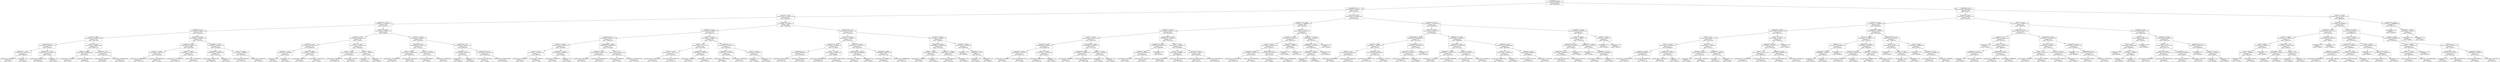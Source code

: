 digraph Tree {
node [shape=box, fontname="helvetica"] ;
edge [fontname="helvetica"] ;
0 [label="OverallQual <= 7.5\nsquared_error = 6306788585.349\nsamples = 1460\nvalue = 180921.196"] ;
1 [label="OverallQual <= 6.5\nsquared_error = 2426928665.05\nsamples = 1231\nvalue = 157832.433"] ;
0 -> 1 [labeldistance=2.5, labelangle=45, headlabel="True"] ;
2 [label="GrLivArea <= 1378.5\nsquared_error = 1411538921.037\nsamples = 912\nvalue = 140383.976"] ;
1 -> 2 ;
3 [label="TotalBsmtSF <= 1007.5\nsquared_error = 837746927.031\nsamples = 564\nvalue = 124907.778"] ;
2 -> 3 ;
4 [label="OverallQual <= 4.5\nsquared_error = 641983560.06\nsamples = 376\nvalue = 113919.918"] ;
3 -> 4 ;
5 [label="GrLivArea <= 808.0\nsquared_error = 606151582.989\nsamples = 105\nvalue = 94173.962"] ;
4 -> 5 ;
6 [label="OverallCond <= 4.5\nsquared_error = 390252613.514\nsamples = 22\nvalue = 70791.409"] ;
5 -> 6 ;
7 [label="MSSubClass <= 105.0\nsquared_error = 213337333.472\nsamples = 6\nvalue = 53685.167"] ;
6 -> 7 ;
8 [label="squared_error = 89811891.36\nsamples = 5\nvalue = 48422.2"] ;
7 -> 8 ;
9 [label="squared_error = 0.0\nsamples = 1\nvalue = 80000.0"] ;
7 -> 9 ;
10 [label="OpenPorchSF <= 318.0\nsquared_error = 305711835.938\nsamples = 16\nvalue = 77206.25"] ;
6 -> 10 ;
11 [label="squared_error = 198816622.222\nsamples = 15\nvalue = 80026.667"] ;
10 -> 11 ;
12 [label="squared_error = 0.0\nsamples = 1\nvalue = 34900.0"] ;
10 -> 12 ;
13 [label="1stFlrSF <= 675.5\nsquared_error = 480045238.888\nsamples = 83\nvalue = 100371.747"] ;
5 -> 13 ;
14 [label="YearBuilt <= 1935.5\nsquared_error = 370868888.889\nsamples = 9\nvalue = 70100.0"] ;
13 -> 14 ;
15 [label="squared_error = 57980000.0\nsamples = 3\nvalue = 44300.0"] ;
14 -> 15 ;
16 [label="squared_error = 28083333.333\nsamples = 6\nvalue = 83000.0"] ;
14 -> 16 ;
17 [label="OverallCond <= 4.5\nsquared_error = 368317077.058\nsamples = 74\nvalue = 104053.446"] ;
13 -> 17 ;
18 [label="squared_error = 331394900.0\nsamples = 20\nvalue = 88690.0"] ;
17 -> 18 ;
19 [label="squared_error = 262193432.904\nsamples = 54\nvalue = 109743.611"] ;
17 -> 19 ;
20 [label="BsmtFinSF1 <= 491.0\nsquared_error = 446265061.759\nsamples = 271\nvalue = 121570.565"] ;
4 -> 20 ;
21 [label="GarageArea <= 522.5\nsquared_error = 407048010.012\nsamples = 168\nvalue = 113836.488"] ;
20 -> 21 ;
22 [label="GrLivArea <= 1199.0\nsquared_error = 355472424.54\nsamples = 142\nvalue = 110320.049"] ;
21 -> 22 ;
23 [label="squared_error = 319956083.304\nsamples = 97\nvalue = 105011.784"] ;
22 -> 23 ;
24 [label="squared_error = 240365948.792\nsamples = 45\nvalue = 121762.311"] ;
22 -> 24 ;
25 [label="YearBuilt <= 1976.5\nsquared_error = 252357872.226\nsamples = 26\nvalue = 133041.654"] ;
21 -> 25 ;
26 [label="squared_error = 131241269.841\nsamples = 21\nvalue = 127683.333"] ;
25 -> 26 ;
27 [label="squared_error = 133986286.24\nsamples = 5\nvalue = 155546.6"] ;
25 -> 27 ;
28 [label="GarageArea <= 415.0\nsquared_error = 253533587.767\nsamples = 103\nvalue = 134185.369"] ;
20 -> 28 ;
29 [label="EnclosedPorch <= 195.0\nsquared_error = 251082399.409\nsamples = 47\nvalue = 124644.319"] ;
28 -> 29 ;
30 [label="squared_error = 170437603.97\nsamples = 46\nvalue = 125997.826"] ;
29 -> 30 ;
31 [label="squared_error = 0.0\nsamples = 1\nvalue = 62383.0"] ;
29 -> 31 ;
32 [label="LotArea <= 13355.0\nsquared_error = 115066560.427\nsamples = 56\nvalue = 142193.036"] ;
28 -> 32 ;
33 [label="squared_error = 82010694.194\nsamples = 52\nvalue = 140775.192"] ;
32 -> 33 ;
34 [label="squared_error = 178921875.0\nsamples = 4\nvalue = 160625.0"] ;
32 -> 34 ;
35 [label="YearBuilt <= 1958.5\nsquared_error = 504875149.154\nsamples = 188\nvalue = 146883.5"] ;
3 -> 35 ;
36 [label="LotFrontage <= 68.5\nsquared_error = 382140219.44\nsamples = 50\nvalue = 131856.6"] ;
35 -> 36 ;
37 [label="OverallCond <= 4.5\nsquared_error = 422186794.136\nsamples = 18\nvalue = 116404.444"] ;
36 -> 37 ;
38 [label="BsmtFinSF1 <= 123.5\nsquared_error = 156250000.0\nsamples = 2\nvalue = 72500.0"] ;
37 -> 38 ;
39 [label="squared_error = 0.0\nsamples = 1\nvalue = 60000.0"] ;
38 -> 39 ;
40 [label="squared_error = 0.0\nsamples = 1\nvalue = 85000.0"] ;
38 -> 40 ;
41 [label="YearBuilt <= 1949.0\nsquared_error = 184360109.375\nsamples = 16\nvalue = 121892.5"] ;
37 -> 41 ;
42 [label="squared_error = 40637075.0\nsamples = 8\nvalue = 112685.0"] ;
41 -> 42 ;
43 [label="squared_error = 158527031.25\nsamples = 8\nvalue = 131100.0"] ;
41 -> 43 ;
44 [label="2ndFlrSF <= 110.0\nsquared_error = 149758356.934\nsamples = 32\nvalue = 140548.438"] ;
36 -> 44 ;
45 [label="MiscVal <= 700.0\nsquared_error = 104545747.222\nsamples = 30\nvalue = 142368.333"] ;
44 -> 45 ;
46 [label="squared_error = 76303300.383\nsamples = 28\nvalue = 140826.786"] ;
45 -> 46 ;
47 [label="squared_error = 902500.0\nsamples = 2\nvalue = 163950.0"] ;
45 -> 47 ;
48 [label="1stFlrSF <= 926.0\nsquared_error = 33062500.0\nsamples = 2\nvalue = 113250.0"] ;
44 -> 48 ;
49 [label="squared_error = 0.0\nsamples = 1\nvalue = 107500.0"] ;
48 -> 49 ;
50 [label="squared_error = 0.0\nsamples = 1\nvalue = 119000.0"] ;
48 -> 50 ;
51 [label="GrLivArea <= 1151.0\nsquared_error = 437887038.101\nsamples = 138\nvalue = 152328.029"] ;
35 -> 51 ;
52 [label="LotFrontage <= 88.5\nsquared_error = 261355273.438\nsamples = 72\nvalue = 142543.75"] ;
51 -> 52 ;
53 [label="LotArea <= 9636.0\nsquared_error = 204733386.678\nsamples = 68\nvalue = 144035.294"] ;
52 -> 53 ;
54 [label="squared_error = 175918039.481\nsamples = 43\nvalue = 139419.767"] ;
53 -> 54 ;
55 [label="squared_error = 154631424.0\nsamples = 25\nvalue = 151974.0"] ;
53 -> 55 ;
56 [label="GrLivArea <= 1107.0\nsquared_error = 543167968.75\nsamples = 4\nvalue = 117187.5"] ;
52 -> 56 ;
57 [label="squared_error = 40640625.0\nsamples = 2\nvalue = 138625.0"] ;
56 -> 57 ;
58 [label="squared_error = 126562500.0\nsamples = 2\nvalue = 95750.0"] ;
56 -> 58 ;
59 [label="OverallCond <= 4.5\nsquared_error = 412102981.258\nsamples = 66\nvalue = 163001.788"] ;
51 -> 59 ;
60 [label="OverallQual <= 4.5\nsquared_error = 26827220.25\nsamples = 2\nvalue = 103779.5"] ;
59 -> 60 ;
61 [label="squared_error = 0.0\nsamples = 1\nvalue = 108959.0"] ;
60 -> 61 ;
62 [label="squared_error = 0.0\nsamples = 1\nvalue = 98600.0"] ;
60 -> 62 ;
63 [label="TotRmsAbvGrd <= 4.5\nsquared_error = 311115290.594\nsamples = 64\nvalue = 164852.484"] ;
59 -> 63 ;
64 [label="squared_error = 178222500.0\nsamples = 2\nvalue = 221650.0"] ;
63 -> 64 ;
65 [label="squared_error = 207982124.632\nsamples = 62\nvalue = 163020.306"] ;
63 -> 65 ;
66 [label="GarageCars <= 1.5\nsquared_error = 1324189529.34\nsamples = 348\nvalue = 165466.089"] ;
2 -> 66 ;
67 [label="BsmtFinSF1 <= 142.5\nsquared_error = 865288483.417\nsamples = 101\nvalue = 140816.297"] ;
66 -> 67 ;
68 [label="OverallCond <= 4.5\nsquared_error = 466675166.29\nsamples = 55\nvalue = 126004.764"] ;
67 -> 68 ;
69 [label="GrLivArea <= 1588.0\nsquared_error = 292051597.633\nsamples = 13\nvalue = 107338.462"] ;
68 -> 69 ;
70 [label="LotArea <= 8605.5\nsquared_error = 173132653.061\nsamples = 7\nvalue = 96785.714"] ;
69 -> 70 ;
71 [label="squared_error = 43760000.0\nsamples = 5\nvalue = 89300.0"] ;
70 -> 71 ;
72 [label="squared_error = 6250000.0\nsamples = 2\nvalue = 115500.0"] ;
70 -> 72 ;
73 [label="BsmtUnfSF <= 1612.0\nsquared_error = 149295833.333\nsamples = 6\nvalue = 119650.0"] ;
69 -> 73 ;
74 [label="squared_error = 69757600.0\nsamples = 5\nvalue = 115380.0"] ;
73 -> 74 ;
75 [label="squared_error = 0.0\nsamples = 1\nvalue = 141000.0"] ;
73 -> 75 ;
76 [label="YearRemodAdd <= 1966.5\nsquared_error = 379496267.293\nsamples = 42\nvalue = 131782.429"] ;
68 -> 76 ;
77 [label="GarageArea <= 90.0\nsquared_error = 323039124.216\nsamples = 19\nvalue = 122099.316"] ;
76 -> 77 ;
78 [label="squared_error = 180040000.0\nsamples = 5\nvalue = 105100.0"] ;
77 -> 78 ;
79 [label="squared_error = 234044984.679\nsamples = 14\nvalue = 128170.5"] ;
77 -> 79 ;
80 [label="MoSold <= 3.5\nsquared_error = 284693163.989\nsamples = 23\nvalue = 139781.522"] ;
76 -> 80 ;
81 [label="squared_error = 16000000.0\nsamples = 2\nvalue = 173000.0"] ;
80 -> 81 ;
82 [label="squared_error = 195182091.837\nsamples = 21\nvalue = 136617.857"] ;
80 -> 82 ;
83 [label="2ndFlrSF <= 873.0\nsquared_error = 765963030.019\nsamples = 46\nvalue = 158525.739"] ;
67 -> 83 ;
84 [label="MoSold <= 10.5\nsquared_error = 347778712.51\nsamples = 39\nvalue = 151238.051"] ;
83 -> 84 ;
85 [label="2ndFlrSF <= 694.5\nsquared_error = 214151714.534\nsamples = 35\nvalue = 147379.543"] ;
84 -> 85 ;
86 [label="squared_error = 112725885.947\nsamples = 26\nvalue = 143728.231"] ;
85 -> 86 ;
87 [label="squared_error = 357379506.173\nsamples = 9\nvalue = 157927.778"] ;
85 -> 87 ;
88 [label="GarageArea <= 299.5\nsquared_error = 246875000.0\nsamples = 4\nvalue = 185000.0"] ;
84 -> 88 ;
89 [label="squared_error = 39062500.0\nsamples = 2\nvalue = 171250.0"] ;
88 -> 89 ;
90 [label="squared_error = 76562500.0\nsamples = 2\nvalue = 198750.0"] ;
88 -> 90 ;
91 [label="OverallCond <= 7.5\nsquared_error = 1151356326.531\nsamples = 7\nvalue = 199128.571"] ;
83 -> 91 ;
92 [label="BsmtFinSF1 <= 494.0\nsquared_error = 451577600.0\nsamples = 5\nvalue = 181880.0"] ;
91 -> 92 ;
93 [label="squared_error = 10166666.667\nsamples = 3\nvalue = 198000.0"] ;
92 -> 93 ;
94 [label="squared_error = 139240000.0\nsamples = 2\nvalue = 157700.0"] ;
92 -> 94 ;
95 [label="1stFlrSF <= 1274.0\nsquared_error = 297562500.0\nsamples = 2\nvalue = 242250.0"] ;
91 -> 95 ;
96 [label="squared_error = 0.0\nsamples = 1\nvalue = 225000.0"] ;
95 -> 96 ;
97 [label="squared_error = 0.0\nsamples = 1\nvalue = 259500.0"] ;
95 -> 97 ;
98 [label="KitchenAbvGr <= 1.5\nsquared_error = 1161784787.332\nsamples = 247\nvalue = 175545.559"] ;
66 -> 98 ;
99 [label="GrLivArea <= 2140.0\nsquared_error = 971185644.742\nsamples = 214\nvalue = 181321.257"] ;
98 -> 99 ;
100 [label="BsmtFinSF1 <= 623.5\nsquared_error = 741310615.255\nsamples = 197\nvalue = 177793.802"] ;
99 -> 100 ;
101 [label="OverallQual <= 5.5\nsquared_error = 486447310.457\nsamples = 132\nvalue = 170276.356"] ;
100 -> 101 ;
102 [label="squared_error = 491011433.531\nsamples = 28\nvalue = 154477.571"] ;
101 -> 102 ;
103 [label="squared_error = 399925655.071\nsamples = 104\nvalue = 174529.875"] ;
101 -> 103 ;
104 [label="LotArea <= 12184.5\nsquared_error = 911059553.846\nsamples = 65\nvalue = 193060.0"] ;
100 -> 104 ;
105 [label="squared_error = 680238069.388\nsamples = 35\nvalue = 180041.429"] ;
104 -> 105 ;
106 [label="squared_error = 751935413.889\nsamples = 30\nvalue = 208248.333"] ;
104 -> 106 ;
107 [label="BsmtUnfSF <= 176.5\nsquared_error = 1819912520.415\nsamples = 17\nvalue = 222198.235"] ;
99 -> 107 ;
108 [label="YearRemodAdd <= 1976.0\nsquared_error = 267946666.667\nsamples = 3\nvalue = 149800.0"] ;
107 -> 108 ;
109 [label="squared_error = 77440000.0\nsamples = 2\nvalue = 160200.0"] ;
108 -> 109 ;
110 [label="squared_error = 0.0\nsamples = 1\nvalue = 129000.0"] ;
108 -> 110 ;
111 [label="GarageYrBlt <= 1985.0\nsquared_error = 788615773.98\nsamples = 14\nvalue = 237712.143"] ;
107 -> 111 ;
112 [label="squared_error = 313829661.157\nsamples = 11\nvalue = 249815.455"] ;
111 -> 112 ;
113 [label="squared_error = 22888888.889\nsamples = 3\nvalue = 193333.333"] ;
111 -> 113 ;
114 [label="GrLivArea <= 2464.5\nsquared_error = 778623594.393\nsamples = 33\nvalue = 138091.03"] ;
98 -> 114 ;
115 [label="GarageYrBlt <= 1945.5\nsquared_error = 474009662.689\nsamples = 30\nvalue = 132212.667"] ;
114 -> 115 ;
116 [label="YearBuilt <= 1905.0\nsquared_error = 290177600.0\nsamples = 5\nvalue = 102380.0"] ;
115 -> 116 ;
117 [label="squared_error = 52250000.0\nsamples = 4\nvalue = 94500.0"] ;
116 -> 117 ;
118 [label="squared_error = 0.0\nsamples = 1\nvalue = 133900.0"] ;
116 -> 118 ;
119 [label="BsmtFinSF1 <= 1469.0\nsquared_error = 297178955.12\nsamples = 25\nvalue = 138179.2"] ;
115 -> 119 ;
120 [label="squared_error = 201830851.139\nsamples = 24\nvalue = 136103.333"] ;
119 -> 120 ;
121 [label="squared_error = 0.0\nsamples = 1\nvalue = 188000.0"] ;
119 -> 121 ;
122 [label="BsmtUnfSF <= 700.0\nsquared_error = 23695416.889\nsamples = 3\nvalue = 196874.667"] ;
114 -> 122 ;
123 [label="squared_error = 0.0\nsamples = 1\nvalue = 190000.0"] ;
122 -> 123 ;
124 [label="GarageCars <= 3.0\nsquared_error = 97344.0\nsamples = 2\nvalue = 200312.0"] ;
122 -> 124 ;
125 [label="squared_error = 0.0\nsamples = 1\nvalue = 200624.0"] ;
124 -> 125 ;
126 [label="squared_error = 0.0\nsamples = 1\nvalue = 200000.0"] ;
124 -> 126 ;
127 [label="GrLivArea <= 1941.0\nsquared_error = 1971049955.987\nsamples = 319\nvalue = 207716.423"] ;
1 -> 127 ;
128 [label="TotalBsmtSF <= 1469.0\nsquared_error = 1243894899.002\nsamples = 239\nvalue = 194238.745"] ;
127 -> 128 ;
129 [label="GarageArea <= 407.5\nsquared_error = 831451877.329\nsamples = 198\nvalue = 185459.611"] ;
128 -> 129 ;
130 [label="LotArea <= 7474.5\nsquared_error = 482107166.783\nsamples = 43\nvalue = 163212.767"] ;
129 -> 130 ;
131 [label="GarageArea <= 384.0\nsquared_error = 267810436.222\nsamples = 15\nvalue = 146602.333"] ;
130 -> 131 ;
132 [label="GarageYrBlt <= 1944.0\nsquared_error = 156251074.38\nsamples = 11\nvalue = 139527.273"] ;
131 -> 132 ;
133 [label="squared_error = 71641600.0\nsamples = 5\nvalue = 150480.0"] ;
132 -> 133 ;
134 [label="squared_error = 43483333.333\nsamples = 6\nvalue = 130400.0"] ;
132 -> 134 ;
135 [label="1stFlrSF <= 1340.0\nsquared_error = 58391204.688\nsamples = 4\nvalue = 166058.75"] ;
131 -> 135 ;
136 [label="squared_error = 6382005.556\nsamples = 3\nvalue = 161831.667"] ;
135 -> 136 ;
137 [label="squared_error = 0.0\nsamples = 1\nvalue = 178740.0"] ;
135 -> 137 ;
138 [label="EnclosedPorch <= 190.0\nsquared_error = 369919565.526\nsamples = 28\nvalue = 172111.214"] ;
130 -> 138 ;
139 [label="TotalBsmtSF <= 696.5\nsquared_error = 262347584.408\nsamples = 26\nvalue = 175119.769"] ;
138 -> 139 ;
140 [label="squared_error = 97580000.0\nsamples = 8\nvalue = 163550.0"] ;
139 -> 140 ;
141 [label="squared_error = 249643089.543\nsamples = 18\nvalue = 180261.889"] ;
139 -> 141 ;
142 [label="YearBuilt <= 1913.0\nsquared_error = 121000000.0\nsamples = 2\nvalue = 133000.0"] ;
138 -> 142 ;
143 [label="squared_error = 0.0\nsamples = 1\nvalue = 122000.0"] ;
142 -> 143 ;
144 [label="squared_error = 0.0\nsamples = 1\nvalue = 144000.0"] ;
142 -> 144 ;
145 [label="YearRemodAdd <= 1978.5\nsquared_error = 752975962.01\nsamples = 155\nvalue = 191631.316"] ;
129 -> 145 ;
146 [label="WoodDeckSF <= 145.0\nsquared_error = 684939438.776\nsamples = 14\nvalue = 153264.286"] ;
145 -> 146 ;
147 [label="YearBuilt <= 1969.5\nsquared_error = 322797633.136\nsamples = 13\nvalue = 158707.692"] ;
146 -> 147 ;
148 [label="squared_error = 76297600.0\nsamples = 5\nvalue = 141380.0"] ;
147 -> 148 ;
149 [label="squared_error = 171919843.75\nsamples = 8\nvalue = 169537.5"] ;
147 -> 149 ;
150 [label="squared_error = 0.0\nsamples = 1\nvalue = 82500.0"] ;
146 -> 150 ;
151 [label="1stFlrSF <= 767.0\nsquared_error = 599060219.204\nsamples = 141\nvalue = 195440.809"] ;
145 -> 151 ;
152 [label="GrLivArea <= 1424.0\nsquared_error = 336056991.274\nsamples = 25\nvalue = 168918.08"] ;
151 -> 152 ;
153 [label="squared_error = 69298242.667\nsamples = 12\nvalue = 154996.0"] ;
152 -> 153 ;
154 [label="squared_error = 238229010.947\nsamples = 13\nvalue = 181769.231"] ;
152 -> 154 ;
155 [label="BsmtUnfSF <= 504.5\nsquared_error = 471461381.217\nsamples = 116\nvalue = 201156.914"] ;
151 -> 155 ;
156 [label="squared_error = 496513294.059\nsamples = 42\nvalue = 212541.81"] ;
155 -> 156 ;
157 [label="squared_error = 341923439.251\nsamples = 74\nvalue = 194695.216"] ;
155 -> 157 ;
158 [label="Fireplaces <= 1.5\nsquared_error = 1065997847.81\nsamples = 41\nvalue = 236635.537"] ;
128 -> 158 ;
159 [label="ScreenPorch <= 223.0\nsquared_error = 630159505.055\nsamples = 37\nvalue = 229623.162"] ;
158 -> 159 ;
160 [label="LotArea <= 10367.5\nsquared_error = 400759787.861\nsamples = 35\nvalue = 225976.714"] ;
159 -> 160 ;
161 [label="GarageArea <= 808.0\nsquared_error = 173416057.088\nsamples = 20\nvalue = 217919.25"] ;
160 -> 161 ;
162 [label="squared_error = 118304139.183\nsamples = 17\nvalue = 214591.588"] ;
161 -> 162 ;
163 [label="squared_error = 67391018.667\nsamples = 3\nvalue = 236776.0"] ;
161 -> 163 ;
164 [label="TotRmsAbvGrd <= 6.5\nsquared_error = 501902933.333\nsamples = 15\nvalue = 236720.0"] ;
160 -> 164 ;
165 [label="squared_error = 168483333.333\nsamples = 6\nvalue = 218400.0"] ;
164 -> 165 ;
166 [label="squared_error = 351268888.889\nsamples = 9\nvalue = 248933.333"] ;
164 -> 166 ;
167 [label="YearBuilt <= 1998.0\nsquared_error = 339886096.0\nsamples = 2\nvalue = 293436.0"] ;
159 -> 167 ;
168 [label="squared_error = 0.0\nsamples = 1\nvalue = 275000.0"] ;
167 -> 168 ;
169 [label="squared_error = 0.0\nsamples = 1\nvalue = 311872.0"] ;
167 -> 169 ;
170 [label="BsmtFinSF1 <= 1326.5\nsquared_error = 435250000.0\nsamples = 4\nvalue = 301500.0"] ;
158 -> 170 ;
171 [label="WoodDeckSF <= 290.0\nsquared_error = 81555555.556\nsamples = 3\nvalue = 290333.333"] ;
170 -> 171 ;
172 [label="GarageYrBlt <= 1967.0\nsquared_error = 20250000.0\nsamples = 2\nvalue = 284500.0"] ;
171 -> 172 ;
173 [label="squared_error = 0.0\nsamples = 1\nvalue = 289000.0"] ;
172 -> 173 ;
174 [label="squared_error = 0.0\nsamples = 1\nvalue = 280000.0"] ;
172 -> 174 ;
175 [label="squared_error = 0.0\nsamples = 1\nvalue = 302000.0"] ;
171 -> 175 ;
176 [label="squared_error = 0.0\nsamples = 1\nvalue = 335000.0"] ;
170 -> 176 ;
177 [label="BsmtFinSF1 <= 938.5\nsquared_error = 1979517700.562\nsamples = 80\nvalue = 247980.988"] ;
127 -> 177 ;
178 [label="2ndFlrSF <= 1006.5\nsquared_error = 1345307730.771\nsamples = 64\nvalue = 237566.297"] ;
177 -> 178 ;
179 [label="YearRemodAdd <= 2002.5\nsquared_error = 1199642878.542\nsamples = 35\nvalue = 223153.971"] ;
178 -> 179 ;
180 [label="YearBuilt <= 1988.5\nsquared_error = 794479258.24\nsamples = 25\nvalue = 210747.6"] ;
179 -> 180 ;
181 [label="Fireplaces <= 0.5\nsquared_error = 462295898.438\nsamples = 16\nvalue = 196968.75"] ;
180 -> 181 ;
182 [label="squared_error = 23166666.667\nsamples = 3\nvalue = 166000.0"] ;
181 -> 182 ;
183 [label="squared_error = 291236686.391\nsamples = 13\nvalue = 204115.385"] ;
181 -> 183 ;
184 [label="LotFrontage <= 86.0\nsquared_error = 447463466.667\nsamples = 9\nvalue = 235243.333"] ;
180 -> 184 ;
185 [label="squared_error = 109387755.102\nsamples = 7\nvalue = 225071.429"] ;
184 -> 185 ;
186 [label="squared_error = 1113025.0\nsamples = 2\nvalue = 270845.0"] ;
184 -> 186 ;
187 [label="EnclosedPorch <= 75.0\nsquared_error = 865768974.09\nsamples = 10\nvalue = 254169.9"] ;
179 -> 187 ;
188 [label="OpenPorchSF <= 224.0\nsquared_error = 556195111.21\nsamples = 9\nvalue = 247799.889"] ;
187 -> 188 ;
189 [label="squared_error = 304415368.859\nsamples = 8\nvalue = 253774.875"] ;
188 -> 189 ;
190 [label="squared_error = 0.0\nsamples = 1\nvalue = 200000.0"] ;
188 -> 190 ;
191 [label="squared_error = 0.0\nsamples = 1\nvalue = 311500.0"] ;
187 -> 191 ;
192 [label="TotalBsmtSF <= 1128.0\nsquared_error = 967861768.25\nsamples = 29\nvalue = 254960.483"] ;
178 -> 192 ;
193 [label="OpenPorchSF <= 58.0\nsquared_error = 552105804.688\nsamples = 20\nvalue = 241231.25"] ;
192 -> 193 ;
194 [label="TotalBsmtSF <= 1004.5\nsquared_error = 314457514.793\nsamples = 13\nvalue = 230530.769"] ;
193 -> 194 ;
195 [label="squared_error = 161122500.0\nsamples = 10\nvalue = 223450.0"] ;
194 -> 195 ;
196 [label="squared_error = 101368888.889\nsamples = 3\nvalue = 254133.333"] ;
194 -> 196 ;
197 [label="BsmtFinSF2 <= 265.5\nsquared_error = 385900076.531\nsamples = 7\nvalue = 261103.571"] ;
193 -> 197 ;
198 [label="squared_error = 87966100.0\nsamples = 5\nvalue = 272345.0"] ;
197 -> 198 ;
199 [label="squared_error = 25000000.0\nsamples = 2\nvalue = 233000.0"] ;
197 -> 199 ;
200 [label="LotFrontage <= 81.0\nsquared_error = 542069308.988\nsamples = 9\nvalue = 285469.889"] ;
192 -> 200 ;
201 [label="GrLivArea <= 2712.0\nsquared_error = 47253645.188\nsamples = 4\nvalue = 261869.75"] ;
200 -> 201 ;
202 [label="squared_error = 386653.556\nsamples = 3\nvalue = 265826.333"] ;
201 -> 202 ;
203 [label="squared_error = 0.0\nsamples = 1\nvalue = 250000.0"] ;
201 -> 203 ;
204 [label="LotFrontage <= 91.0\nsquared_error = 135890000.0\nsamples = 5\nvalue = 304350.0"] ;
200 -> 204 ;
205 [label="squared_error = 20222222.222\nsamples = 3\nvalue = 295333.333"] ;
204 -> 205 ;
206 [label="squared_error = 4515625.0\nsamples = 2\nvalue = 317875.0"] ;
204 -> 206 ;
207 [label="GarageArea <= 789.0\nsquared_error = 2347041963.438\nsamples = 16\nvalue = 289639.75"] ;
177 -> 207 ;
208 [label="LotArea <= 13918.5\nsquared_error = 1750034077.49\nsamples = 14\nvalue = 279233.286"] ;
207 -> 208 ;
209 [label="TotRmsAbvGrd <= 10.5\nsquared_error = 591305912.04\nsamples = 10\nvalue = 259426.6"] ;
208 -> 209 ;
210 [label="OpenPorchSF <= 51.5\nsquared_error = 204026718.617\nsamples = 9\nvalue = 252696.222"] ;
209 -> 210 ;
211 [label="squared_error = 48831615.36\nsamples = 5\nvalue = 241337.2"] ;
210 -> 211 ;
212 [label="squared_error = 35131075.0\nsamples = 4\nvalue = 266895.0"] ;
210 -> 212 ;
213 [label="squared_error = 0.0\nsamples = 1\nvalue = 320000.0"] ;
209 -> 213 ;
214 [label="TotalBsmtSF <= 1183.5\nsquared_error = 1214187500.0\nsamples = 4\nvalue = 328750.0"] ;
208 -> 214 ;
215 [label="squared_error = 0.0\nsamples = 1\nvalue = 277000.0"] ;
214 -> 215 ;
216 [label="TotalBsmtSF <= 1721.0\nsquared_error = 428666666.667\nsamples = 3\nvalue = 346000.0"] ;
214 -> 216 ;
217 [label="squared_error = 12250000.0\nsamples = 2\nvalue = 331500.0"] ;
216 -> 217 ;
218 [label="squared_error = 0.0\nsamples = 1\nvalue = 375000.0"] ;
216 -> 218 ;
219 [label="2ndFlrSF <= 1253.5\nsquared_error = 461605225.0\nsamples = 2\nvalue = 362485.0"] ;
207 -> 219 ;
220 [label="squared_error = 0.0\nsamples = 1\nvalue = 341000.0"] ;
219 -> 220 ;
221 [label="squared_error = 0.0\nsamples = 1\nvalue = 383970.0"] ;
219 -> 221 ;
222 [label="OverallQual <= 8.5\nsquared_error = 8893038849.977\nsamples = 229\nvalue = 305035.9"] ;
0 -> 222 [labeldistance=2.5, labelangle=-45, headlabel="False"] ;
223 [label="GrLivArea <= 1971.5\nsquared_error = 4058765722.773\nsamples = 168\nvalue = 274735.536"] ;
222 -> 223 ;
224 [label="BsmtFinSF1 <= 940.5\nsquared_error = 2332108528.579\nsamples = 103\nvalue = 249392.466"] ;
223 -> 224 ;
225 [label="GarageArea <= 678.0\nsquared_error = 1327343805.961\nsamples = 67\nvalue = 230072.642"] ;
224 -> 225 ;
226 [label="MoSold <= 11.5\nsquared_error = 840987737.976\nsamples = 38\nvalue = 211136.605"] ;
225 -> 226 ;
227 [label="1stFlrSF <= 1412.0\nsquared_error = 654509496.007\nsamples = 33\nvalue = 204980.485"] ;
226 -> 227 ;
228 [label="GarageArea <= 499.0\nsquared_error = 488625970.777\nsamples = 22\nvalue = 194311.636"] ;
227 -> 228 ;
229 [label="squared_error = 368263822.222\nsamples = 15\nvalue = 185253.333"] ;
228 -> 229 ;
230 [label="squared_error = 193944008.49\nsamples = 7\nvalue = 213722.286"] ;
228 -> 230 ;
231 [label="BsmtFinSF1 <= 403.5\nsquared_error = 303330578.512\nsamples = 11\nvalue = 226318.182"] ;
227 -> 231 ;
232 [label="squared_error = 123772500.0\nsamples = 10\nvalue = 221950.0"] ;
231 -> 232 ;
233 [label="squared_error = 0.0\nsamples = 1\nvalue = 270000.0"] ;
231 -> 233 ;
234 [label="Fireplaces <= 1.5\nsquared_error = 170789556.0\nsamples = 5\nvalue = 251767.0"] ;
226 -> 234 ;
235 [label="LotFrontage <= 56.0\nsquared_error = 26300605.556\nsamples = 3\nvalue = 261111.667"] ;
234 -> 235 ;
236 [label="squared_error = 0.0\nsamples = 1\nvalue = 254000.0"] ;
235 -> 236 ;
237 [label="squared_error = 1519056.25\nsamples = 2\nvalue = 264667.5"] ;
235 -> 237 ;
238 [label="WoodDeckSF <= 172.0\nsquared_error = 60062500.0\nsamples = 2\nvalue = 237750.0"] ;
234 -> 238 ;
239 [label="squared_error = 0.0\nsamples = 1\nvalue = 245500.0"] ;
238 -> 239 ;
240 [label="squared_error = 0.0\nsamples = 1\nvalue = 230000.0"] ;
238 -> 240 ;
241 [label="1stFlrSF <= 1791.0\nsquared_error = 879111116.787\nsamples = 29\nvalue = 254885.379"] ;
225 -> 241 ;
242 [label="WoodDeckSF <= 164.0\nsquared_error = 479974272.745\nsamples = 28\nvalue = 258738.429"] ;
241 -> 242 ;
243 [label="MoSold <= 5.5\nsquared_error = 285515419.308\nsamples = 17\nvalue = 248956.529"] ;
242 -> 243 ;
244 [label="squared_error = 271349816.806\nsamples = 6\nvalue = 264567.167"] ;
243 -> 244 ;
245 [label="squared_error = 87815801.322\nsamples = 11\nvalue = 240441.636"] ;
243 -> 245 ;
246 [label="GarageArea <= 865.0\nsquared_error = 404085704.446\nsamples = 11\nvalue = 273855.909"] ;
242 -> 246 ;
247 [label="squared_error = 228145682.583\nsamples = 6\nvalue = 287902.5"] ;
246 -> 247 ;
248 [label="squared_error = 94324000.0\nsamples = 5\nvalue = 257000.0"] ;
246 -> 248 ;
249 [label="squared_error = 0.0\nsamples = 1\nvalue = 147000.0"] ;
241 -> 249 ;
250 [label="GarageYrBlt <= 2006.5\nsquared_error = 2214558805.323\nsamples = 36\nvalue = 285348.806"] ;
224 -> 250 ;
251 [label="GrLivArea <= 1439.0\nsquared_error = 1011288344.233\nsamples = 27\nvalue = 268313.37"] ;
250 -> 251 ;
252 [label="FullBath <= 1.5\nsquared_error = 186166666.667\nsamples = 3\nvalue = 201500.0"] ;
251 -> 252 ;
253 [label="GarageYrBlt <= 1994.5\nsquared_error = 22562500.0\nsamples = 2\nvalue = 192250.0"] ;
252 -> 253 ;
254 [label="squared_error = 0.0\nsamples = 1\nvalue = 187500.0"] ;
253 -> 254 ;
255 [label="squared_error = 0.0\nsamples = 1\nvalue = 197000.0"] ;
253 -> 255 ;
256 [label="squared_error = 0.0\nsamples = 1\nvalue = 220000.0"] ;
252 -> 256 ;
257 [label="TotalBsmtSF <= 1642.0\nsquared_error = 486674832.957\nsamples = 24\nvalue = 276665.042"] ;
251 -> 257 ;
258 [label="BsmtFinSF1 <= 1514.5\nsquared_error = 218044139.658\nsamples = 14\nvalue = 265468.643"] ;
257 -> 258 ;
259 [label="squared_error = 157913009.775\nsamples = 13\nvalue = 267812.385"] ;
258 -> 259 ;
260 [label="squared_error = 0.0\nsamples = 1\nvalue = 235000.0"] ;
258 -> 260 ;
261 [label="BsmtFinSF1 <= 1247.0\nsquared_error = 441550400.0\nsamples = 10\nvalue = 292340.0"] ;
257 -> 261 ;
262 [label="squared_error = 105868055.556\nsamples = 6\nvalue = 276816.667"] ;
261 -> 262 ;
263 [label="squared_error = 41421875.0\nsamples = 4\nvalue = 315625.0"] ;
261 -> 263 ;
264 [label="BedroomAbvGr <= 2.5\nsquared_error = 2341897565.21\nsamples = 9\nvalue = 336455.111"] ;
250 -> 264 ;
265 [label="MoSold <= 5.5\nsquared_error = 80818613.188\nsamples = 4\nvalue = 387879.75"] ;
264 -> 265 ;
266 [label="squared_error = 0.0\nsamples = 1\nvalue = 372402.0"] ;
265 -> 266 ;
267 [label="1stFlrSF <= 1792.0\nsquared_error = 1286708.667\nsamples = 3\nvalue = 393039.0"] ;
265 -> 267 ;
268 [label="squared_error = 62500.0\nsamples = 2\nvalue = 392250.0"] ;
267 -> 268 ;
269 [label="squared_error = 0.0\nsamples = 1\nvalue = 394617.0"] ;
267 -> 269 ;
270 [label="LotArea <= 9260.0\nsquared_error = 342690108.64\nsamples = 5\nvalue = 295315.4"] ;
264 -> 270 ;
271 [label="squared_error = 0.0\nsamples = 1\nvalue = 262500.0"] ;
270 -> 271 ;
272 [label="BsmtUnfSF <= 451.5\nsquared_error = 91846861.688\nsamples = 4\nvalue = 303519.25"] ;
270 -> 272 ;
273 [label="squared_error = 3847482.25\nsamples = 2\nvalue = 295038.5"] ;
272 -> 273 ;
274 [label="squared_error = 36000000.0\nsamples = 2\nvalue = 312000.0"] ;
272 -> 274 ;
275 [label="1stFlrSF <= 1383.5\nsquared_error = 4164353743.939\nsamples = 65\nvalue = 314894.554"] ;
223 -> 275 ;
276 [label="GarageCars <= 2.5\nsquared_error = 2182202500.244\nsamples = 33\nvalue = 281147.242"] ;
275 -> 276 ;
277 [label="GarageCars <= 1.0\nsquared_error = 1644188042.693\nsamples = 15\nvalue = 249211.8"] ;
276 -> 277 ;
278 [label="squared_error = 0.0\nsamples = 1\nvalue = 122000.0"] ;
277 -> 278 ;
279 [label="LotArea <= 9307.5\nsquared_error = 523147235.087\nsamples = 14\nvalue = 258298.357"] ;
277 -> 279 ;
280 [label="OpenPorchSF <= 124.5\nsquared_error = 49872428.667\nsamples = 3\nvalue = 296759.0"] ;
279 -> 280 ;
281 [label="squared_error = 0.0\nsamples = 1\nvalue = 287000.0"] ;
280 -> 281 ;
282 [label="squared_error = 3380082.25\nsamples = 2\nvalue = 301638.5"] ;
280 -> 282 ;
283 [label="TotRmsAbvGrd <= 8.5\nsquared_error = 138773553.719\nsamples = 11\nvalue = 247809.091"] ;
279 -> 283 ;
284 [label="squared_error = 64555555.556\nsamples = 6\nvalue = 239166.667"] ;
283 -> 284 ;
285 [label="squared_error = 30649600.0\nsamples = 5\nvalue = 258180.0"] ;
283 -> 285 ;
286 [label="OpenPorchSF <= 99.0\nsquared_error = 1072409366.099\nsamples = 18\nvalue = 307760.111"] ;
276 -> 286 ;
287 [label="GrLivArea <= 2368.5\nsquared_error = 648730513.21\nsamples = 10\nvalue = 287971.3"] ;
286 -> 287 ;
288 [label="MoSold <= 5.0\nsquared_error = 311546875.0\nsamples = 4\nvalue = 265875.0"] ;
287 -> 288 ;
289 [label="squared_error = 52562500.0\nsamples = 2\nvalue = 282750.0"] ;
288 -> 289 ;
290 [label="squared_error = 1000000.0\nsamples = 2\nvalue = 249000.0"] ;
288 -> 290 ;
291 [label="GrLivArea <= 2571.5\nsquared_error = 331023523.472\nsamples = 6\nvalue = 302702.167"] ;
287 -> 291 ;
292 [label="squared_error = 131129259.04\nsamples = 5\nvalue = 296042.6"] ;
291 -> 292 ;
293 [label="squared_error = 0.0\nsamples = 1\nvalue = 336000.0"] ;
291 -> 293 ;
294 [label="GarageArea <= 661.0\nsquared_error = 500641242.609\nsamples = 8\nvalue = 332496.125"] ;
286 -> 294 ;
295 [label="squared_error = 0.0\nsamples = 1\nvalue = 285000.0"] ;
294 -> 295 ;
296 [label="TotRmsAbvGrd <= 9.5\nsquared_error = 203854172.775\nsamples = 7\nvalue = 339281.286"] ;
294 -> 296 ;
297 [label="squared_error = 83754400.0\nsamples = 5\nvalue = 331810.0"] ;
296 -> 297 ;
298 [label="squared_error = 15677640.25\nsamples = 2\nvalue = 357959.5"] ;
296 -> 298 ;
299 [label="LotFrontage <= 62.5\nsquared_error = 3822802872.687\nsamples = 32\nvalue = 349696.469"] ;
275 -> 299 ;
300 [label="FullBath <= 2.5\nsquared_error = 3048687500.0\nsamples = 4\nvalue = 443250.0"] ;
299 -> 300 ;
301 [label="MoSold <= 2.0\nsquared_error = 74888888.889\nsamples = 3\nvalue = 411666.667"] ;
300 -> 301 ;
302 [label="squared_error = 0.0\nsamples = 1\nvalue = 423000.0"] ;
301 -> 302 ;
303 [label="2ndFlrSF <= 973.5\nsquared_error = 16000000.0\nsamples = 2\nvalue = 406000.0"] ;
301 -> 303 ;
304 [label="squared_error = 0.0\nsamples = 1\nvalue = 402000.0"] ;
303 -> 304 ;
305 [label="squared_error = 0.0\nsamples = 1\nvalue = 410000.0"] ;
303 -> 305 ;
306 [label="squared_error = 0.0\nsamples = 1\nvalue = 538000.0"] ;
300 -> 306 ;
307 [label="LotFrontage <= 106.0\nsquared_error = 2504449850.932\nsamples = 28\nvalue = 336331.679"] ;
299 -> 307 ;
308 [label="FullBath <= 2.5\nsquared_error = 1975724279.61\nsamples = 25\nvalue = 327171.48"] ;
307 -> 308 ;
309 [label="BsmtUnfSF <= 583.5\nsquared_error = 1086329732.054\nsamples = 21\nvalue = 314448.429"] ;
308 -> 309 ;
310 [label="squared_error = 540913619.0\nsamples = 12\nvalue = 330177.0"] ;
309 -> 310 ;
311 [label="squared_error = 1043899787.556\nsamples = 9\nvalue = 293477.0"] ;
309 -> 311 ;
312 [label="BsmtFullBath <= 0.5\nsquared_error = 1333488168.75\nsamples = 4\nvalue = 393967.5"] ;
308 -> 312 ;
313 [label="squared_error = 420250000.0\nsamples = 2\nvalue = 360500.0"] ;
312 -> 313 ;
314 [label="squared_error = 6579225.0\nsamples = 2\nvalue = 427435.0"] ;
312 -> 314 ;
315 [label="TotRmsAbvGrd <= 8.0\nsquared_error = 384222222.222\nsamples = 3\nvalue = 412666.667"] ;
307 -> 315 ;
316 [label="squared_error = 0.0\nsamples = 1\nvalue = 440000.0"] ;
315 -> 316 ;
317 [label="1stFlrSF <= 1731.5\nsquared_error = 16000000.0\nsamples = 2\nvalue = 399000.0"] ;
315 -> 317 ;
318 [label="squared_error = 0.0\nsamples = 1\nvalue = 403000.0"] ;
317 -> 318 ;
319 [label="squared_error = 0.0\nsamples = 1\nvalue = 395000.0"] ;
317 -> 319 ;
320 [label="2ndFlrSF <= 1667.0\nsquared_error = 12714598711.223\nsamples = 61\nvalue = 388486.082"] ;
222 -> 320 ;
321 [label="GarageCars <= 2.5\nsquared_error = 7626596083.192\nsamples = 58\nvalue = 371942.259"] ;
320 -> 321 ;
322 [label="LotFrontage <= 115.0\nsquared_error = 2596171104.01\nsamples = 10\nvalue = 282349.3"] ;
321 -> 322 ;
323 [label="GrLivArea <= 1696.5\nsquared_error = 710149345.484\nsamples = 8\nvalue = 303061.625"] ;
322 -> 323 ;
324 [label="YrSold <= 2008.5\nsquared_error = 609787892.0\nsamples = 4\nvalue = 283158.0"] ;
323 -> 324 ;
325 [label="YrSold <= 2007.5\nsquared_error = 34938094.222\nsamples = 3\nvalue = 269210.667"] ;
324 -> 325 ;
326 [label="squared_error = 0.0\nsamples = 1\nvalue = 277500.0"] ;
325 -> 326 ;
327 [label="squared_error = 872356.0\nsamples = 2\nvalue = 265066.0"] ;
325 -> 327 ;
328 [label="squared_error = 0.0\nsamples = 1\nvalue = 325000.0"] ;
324 -> 328 ;
329 [label="MasVnrArea <= 211.0\nsquared_error = 18202222.688\nsamples = 4\nvalue = 322965.25"] ;
323 -> 329 ;
330 [label="BsmtFullBath <= 0.5\nsquared_error = 3802500.0\nsamples = 2\nvalue = 326950.0"] ;
329 -> 330 ;
331 [label="squared_error = 0.0\nsamples = 1\nvalue = 325000.0"] ;
330 -> 331 ;
332 [label="squared_error = 0.0\nsamples = 1\nvalue = 328900.0"] ;
330 -> 332 ;
333 [label="MoSold <= 7.0\nsquared_error = 845480.25\nsamples = 2\nvalue = 318980.5"] ;
329 -> 333 ;
334 [label="squared_error = 0.0\nsamples = 1\nvalue = 319900.0"] ;
333 -> 334 ;
335 [label="squared_error = 0.0\nsamples = 1\nvalue = 318061.0"] ;
333 -> 335 ;
336 [label="OverallQual <= 9.5\nsquared_error = 1560250000.0\nsamples = 2\nvalue = 199500.0"] ;
322 -> 336 ;
337 [label="squared_error = 0.0\nsamples = 1\nvalue = 239000.0"] ;
336 -> 337 ;
338 [label="squared_error = 0.0\nsamples = 1\nvalue = 160000.0"] ;
336 -> 338 ;
339 [label="GrLivArea <= 2229.0\nsquared_error = 6653941141.373\nsamples = 48\nvalue = 390607.458"] ;
321 -> 339 ;
340 [label="1stFlrSF <= 2019.0\nsquared_error = 1645143472.661\nsamples = 27\nvalue = 355747.926"] ;
339 -> 340 ;
341 [label="BsmtFinSF1 <= 1267.5\nsquared_error = 1010781443.467\nsamples = 23\nvalue = 345088.478"] ;
340 -> 341 ;
342 [label="TotalBsmtSF <= 1913.5\nsquared_error = 688435009.982\nsamples = 15\nvalue = 331241.133"] ;
341 -> 342 ;
343 [label="squared_error = 406800855.669\nsamples = 13\nvalue = 324053.154"] ;
342 -> 343 ;
344 [label="squared_error = 288369.0\nsamples = 2\nvalue = 377963.0"] ;
342 -> 344 ;
345 [label="GrLivArea <= 1962.0\nsquared_error = 581534260.438\nsamples = 8\nvalue = 371052.25"] ;
341 -> 345 ;
346 [label="squared_error = 151654709.061\nsamples = 7\nvalue = 379059.714"] ;
345 -> 346 ;
347 [label="squared_error = 0.0\nsamples = 1\nvalue = 315000.0"] ;
345 -> 347 ;
348 [label="YrSold <= 2006.5\nsquared_error = 882700451.188\nsamples = 4\nvalue = 417039.75"] ;
340 -> 348 ;
349 [label="squared_error = 0.0\nsamples = 1\nvalue = 465000.0"] ;
348 -> 349 ;
350 [label="MasVnrArea <= 565.5\nsquared_error = 154629232.667\nsamples = 3\nvalue = 401053.0"] ;
348 -> 350 ;
351 [label="squared_error = 38669742.25\nsamples = 2\nvalue = 409079.5"] ;
350 -> 351 ;
352 [label="squared_error = 0.0\nsamples = 1\nvalue = 385000.0"] ;
350 -> 352 ;
353 [label="YearBuilt <= 2007.5\nsquared_error = 9522662063.361\nsamples = 21\nvalue = 435426.857"] ;
339 -> 353 ;
354 [label="1stFlrSF <= 2885.5\nsquared_error = 7215865339.918\nsamples = 14\nvalue = 393523.286"] ;
353 -> 354 ;
355 [label="1stFlrSF <= 1424.0\nsquared_error = 4160233753.101\nsamples = 13\nvalue = 409582.769"] ;
354 -> 355 ;
356 [label="squared_error = 63332435.688\nsamples = 4\nvalue = 336452.75"] ;
355 -> 356 ;
357 [label="squared_error = 2547795016.889\nsamples = 9\nvalue = 442085.0"] ;
355 -> 357 ;
358 [label="squared_error = 0.0\nsamples = 1\nvalue = 184750.0"] ;
354 -> 358 ;
359 [label="MoSold <= 5.0\nsquared_error = 3600799719.429\nsamples = 7\nvalue = 519234.0"] ;
353 -> 359 ;
360 [label="OpenPorchSF <= 69.5\nsquared_error = 535037368.222\nsamples = 3\nvalue = 583196.667"] ;
359 -> 360 ;
361 [label="squared_error = 0.0\nsamples = 1\nvalue = 611657.0"] ;
360 -> 361 ;
362 [label="squared_error = 195063122.25\nsamples = 2\nvalue = 568966.5"] ;
360 -> 362 ;
363 [label="GarageYrBlt <= 2008.5\nsquared_error = 530391653.5\nsamples = 4\nvalue = 471262.0"] ;
359 -> 363 ;
364 [label="squared_error = 8091180.25\nsamples = 2\nvalue = 449105.5"] ;
363 -> 364 ;
365 [label="squared_error = 70871142.25\nsamples = 2\nvalue = 493418.5"] ;
363 -> 365 ;
366 [label="BsmtFinSF1 <= 1421.0\nsquared_error = 3488888888.889\nsamples = 3\nvalue = 708333.333"] ;
320 -> 366 ;
367 [label="squared_error = 0.0\nsamples = 1\nvalue = 625000.0"] ;
366 -> 367 ;
368 [label="BsmtUnfSF <= 644.5\nsquared_error = 25000000.0\nsamples = 2\nvalue = 750000.0"] ;
366 -> 368 ;
369 [label="squared_error = 0.0\nsamples = 1\nvalue = 745000.0"] ;
368 -> 369 ;
370 [label="squared_error = 0.0\nsamples = 1\nvalue = 755000.0"] ;
368 -> 370 ;
}